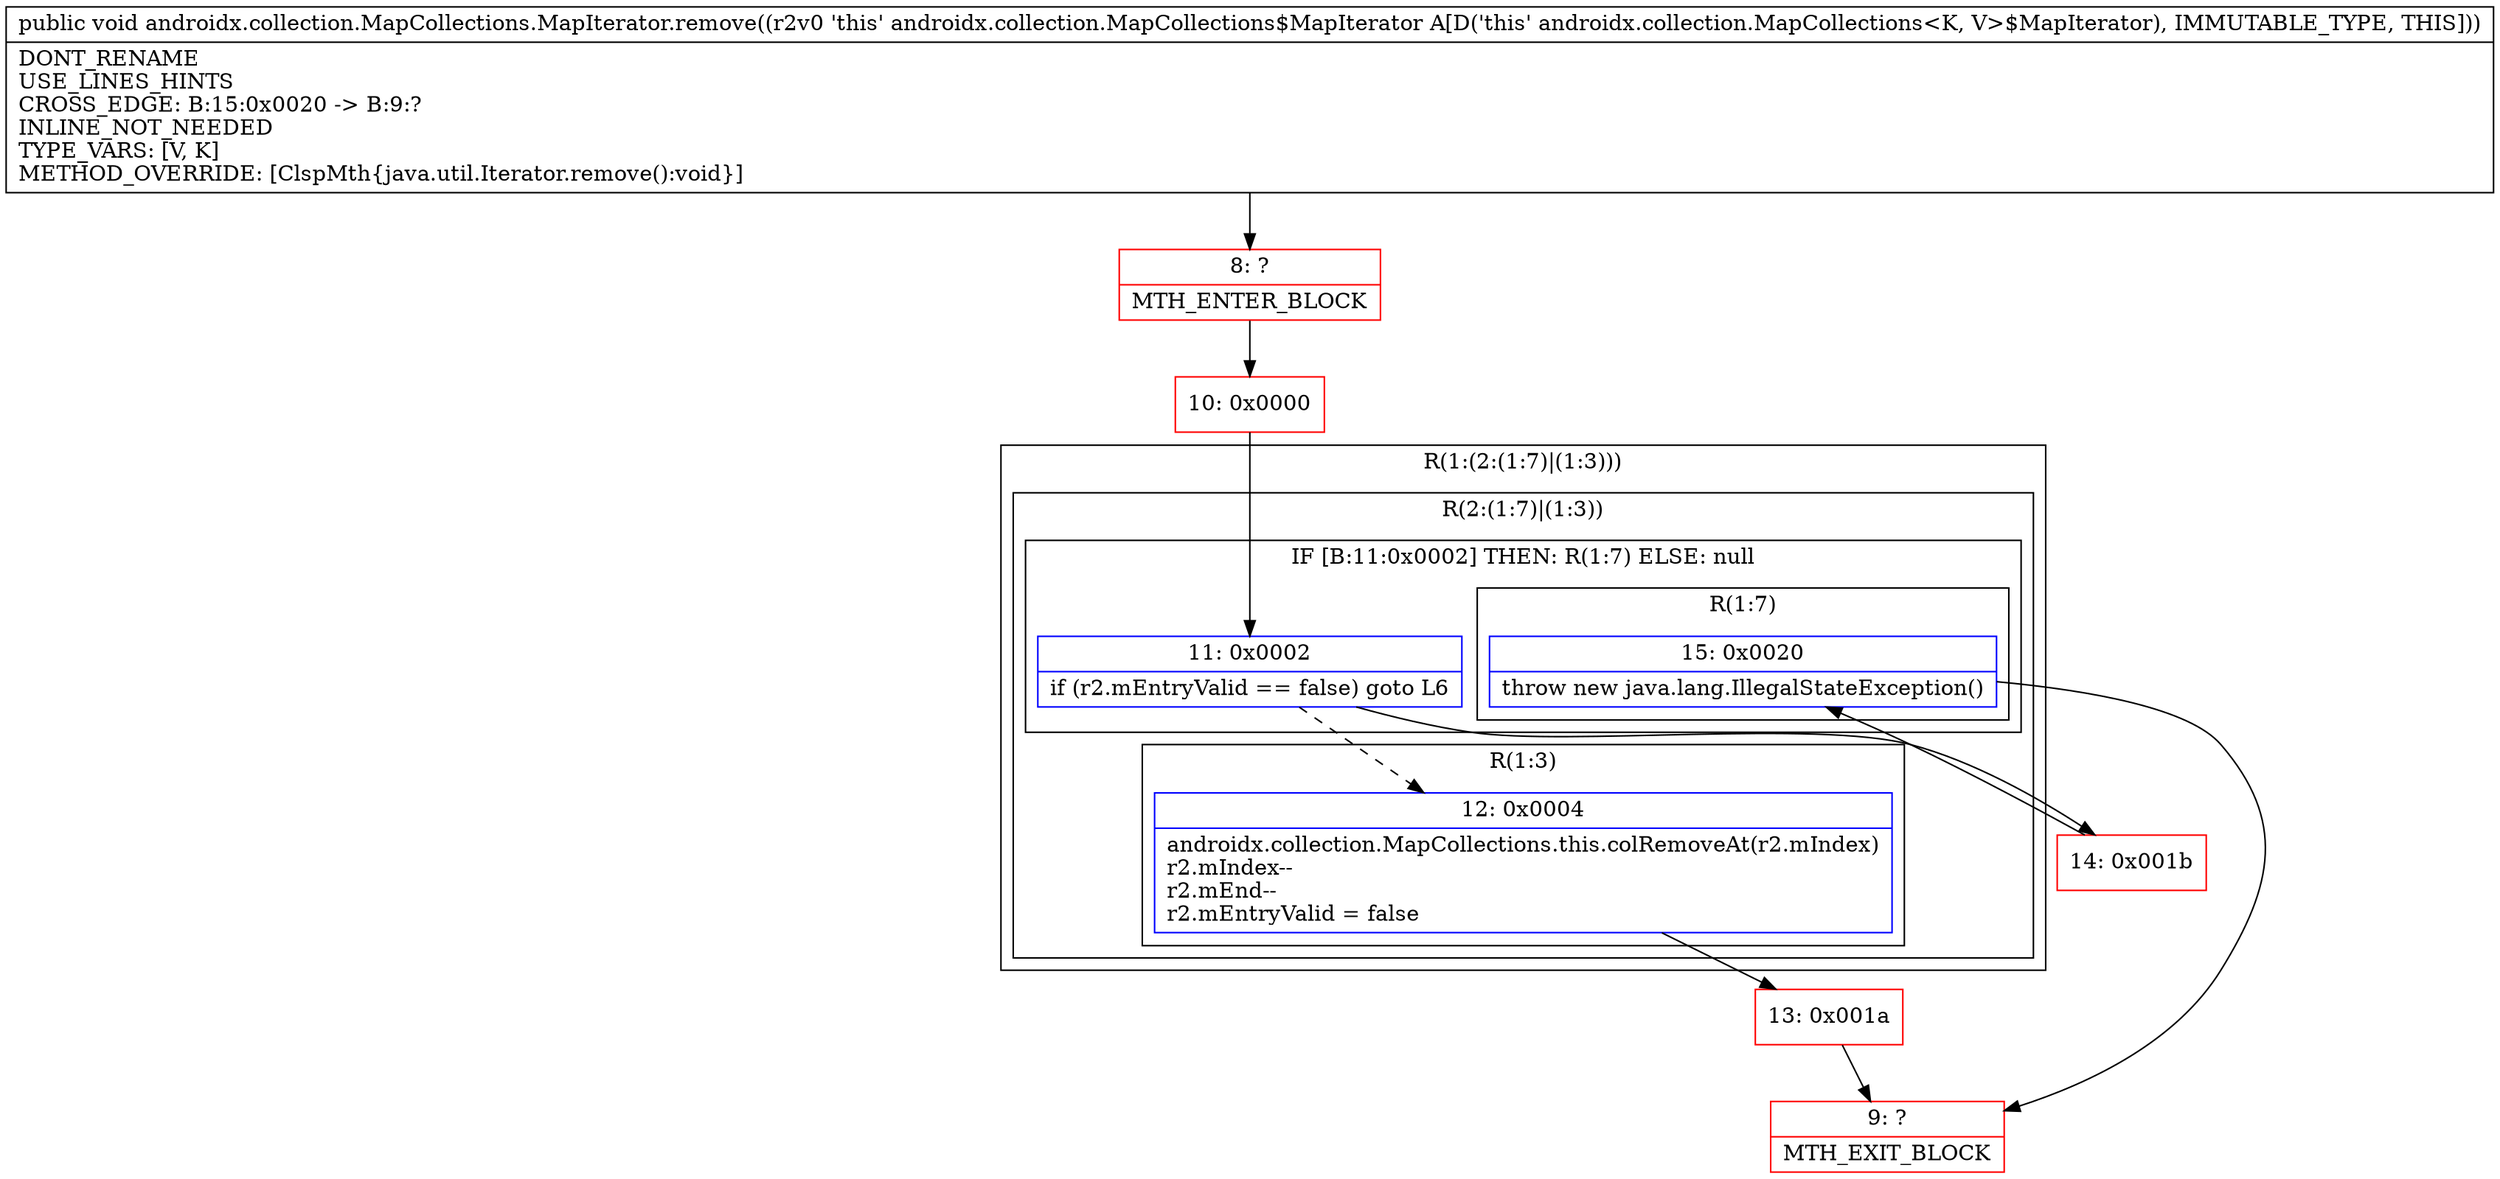 digraph "CFG forandroidx.collection.MapCollections.MapIterator.remove()V" {
subgraph cluster_Region_611597495 {
label = "R(1:(2:(1:7)|(1:3)))";
node [shape=record,color=blue];
subgraph cluster_Region_10377206 {
label = "R(2:(1:7)|(1:3))";
node [shape=record,color=blue];
subgraph cluster_IfRegion_486955026 {
label = "IF [B:11:0x0002] THEN: R(1:7) ELSE: null";
node [shape=record,color=blue];
Node_11 [shape=record,label="{11\:\ 0x0002|if (r2.mEntryValid == false) goto L6\l}"];
subgraph cluster_Region_1627704777 {
label = "R(1:7)";
node [shape=record,color=blue];
Node_15 [shape=record,label="{15\:\ 0x0020|throw new java.lang.IllegalStateException()\l}"];
}
}
subgraph cluster_Region_1687213274 {
label = "R(1:3)";
node [shape=record,color=blue];
Node_12 [shape=record,label="{12\:\ 0x0004|androidx.collection.MapCollections.this.colRemoveAt(r2.mIndex)\lr2.mIndex\-\-\lr2.mEnd\-\-\lr2.mEntryValid = false\l}"];
}
}
}
Node_8 [shape=record,color=red,label="{8\:\ ?|MTH_ENTER_BLOCK\l}"];
Node_10 [shape=record,color=red,label="{10\:\ 0x0000}"];
Node_13 [shape=record,color=red,label="{13\:\ 0x001a}"];
Node_9 [shape=record,color=red,label="{9\:\ ?|MTH_EXIT_BLOCK\l}"];
Node_14 [shape=record,color=red,label="{14\:\ 0x001b}"];
MethodNode[shape=record,label="{public void androidx.collection.MapCollections.MapIterator.remove((r2v0 'this' androidx.collection.MapCollections$MapIterator A[D('this' androidx.collection.MapCollections\<K, V\>$MapIterator), IMMUTABLE_TYPE, THIS]))  | DONT_RENAME\lUSE_LINES_HINTS\lCROSS_EDGE: B:15:0x0020 \-\> B:9:?\lINLINE_NOT_NEEDED\lTYPE_VARS: [V, K]\lMETHOD_OVERRIDE: [ClspMth\{java.util.Iterator.remove():void\}]\l}"];
MethodNode -> Node_8;Node_11 -> Node_12[style=dashed];
Node_11 -> Node_14;
Node_15 -> Node_9;
Node_12 -> Node_13;
Node_8 -> Node_10;
Node_10 -> Node_11;
Node_13 -> Node_9;
Node_14 -> Node_15;
}


